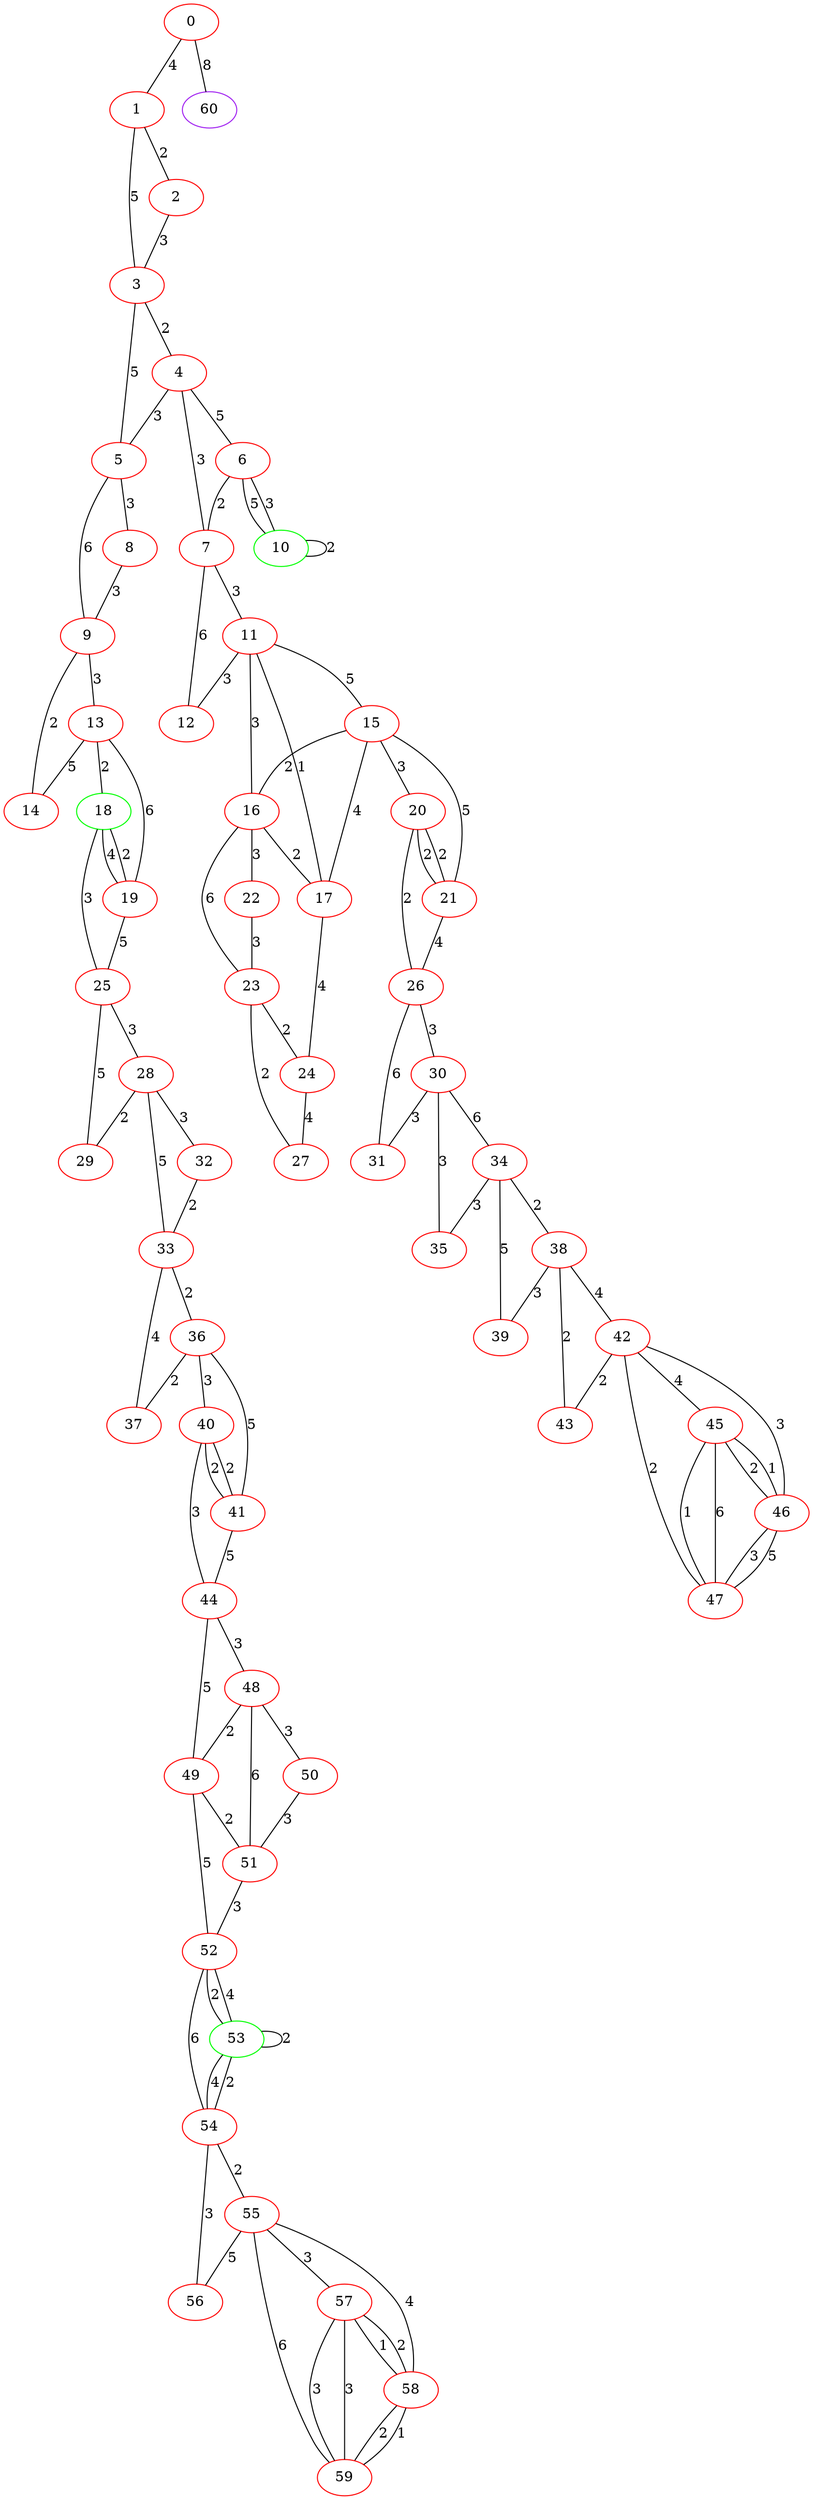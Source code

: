 graph "" {
0 [color=red, weight=1];
1 [color=red, weight=1];
2 [color=red, weight=1];
3 [color=red, weight=1];
4 [color=red, weight=1];
5 [color=red, weight=1];
6 [color=red, weight=1];
7 [color=red, weight=1];
8 [color=red, weight=1];
9 [color=red, weight=1];
10 [color=green, weight=2];
11 [color=red, weight=1];
12 [color=red, weight=1];
13 [color=red, weight=1];
14 [color=red, weight=1];
15 [color=red, weight=1];
16 [color=red, weight=1];
17 [color=red, weight=1];
18 [color=green, weight=2];
19 [color=red, weight=1];
20 [color=red, weight=1];
21 [color=red, weight=1];
22 [color=red, weight=1];
23 [color=red, weight=1];
24 [color=red, weight=1];
25 [color=red, weight=1];
26 [color=red, weight=1];
27 [color=red, weight=1];
28 [color=red, weight=1];
29 [color=red, weight=1];
30 [color=red, weight=1];
31 [color=red, weight=1];
32 [color=red, weight=1];
33 [color=red, weight=1];
34 [color=red, weight=1];
35 [color=red, weight=1];
36 [color=red, weight=1];
37 [color=red, weight=1];
38 [color=red, weight=1];
39 [color=red, weight=1];
40 [color=red, weight=1];
41 [color=red, weight=1];
42 [color=red, weight=1];
43 [color=red, weight=1];
44 [color=red, weight=1];
45 [color=red, weight=1];
46 [color=red, weight=1];
47 [color=red, weight=1];
48 [color=red, weight=1];
49 [color=red, weight=1];
50 [color=red, weight=1];
51 [color=red, weight=1];
52 [color=red, weight=1];
53 [color=green, weight=2];
54 [color=red, weight=1];
55 [color=red, weight=1];
56 [color=red, weight=1];
57 [color=red, weight=1];
58 [color=red, weight=1];
59 [color=red, weight=1];
60 [color=purple, weight=4];
0 -- 1  [key=0, label=4];
0 -- 60  [key=0, label=8];
1 -- 2  [key=0, label=2];
1 -- 3  [key=0, label=5];
2 -- 3  [key=0, label=3];
3 -- 4  [key=0, label=2];
3 -- 5  [key=0, label=5];
4 -- 5  [key=0, label=3];
4 -- 6  [key=0, label=5];
4 -- 7  [key=0, label=3];
5 -- 8  [key=0, label=3];
5 -- 9  [key=0, label=6];
6 -- 10  [key=0, label=5];
6 -- 10  [key=1, label=3];
6 -- 7  [key=0, label=2];
7 -- 11  [key=0, label=3];
7 -- 12  [key=0, label=6];
8 -- 9  [key=0, label=3];
9 -- 14  [key=0, label=2];
9 -- 13  [key=0, label=3];
10 -- 10  [key=0, label=2];
11 -- 16  [key=0, label=3];
11 -- 17  [key=0, label=1];
11 -- 15  [key=0, label=5];
11 -- 12  [key=0, label=3];
13 -- 18  [key=0, label=2];
13 -- 19  [key=0, label=6];
13 -- 14  [key=0, label=5];
15 -- 16  [key=0, label=2];
15 -- 17  [key=0, label=4];
15 -- 20  [key=0, label=3];
15 -- 21  [key=0, label=5];
16 -- 23  [key=0, label=6];
16 -- 17  [key=0, label=2];
16 -- 22  [key=0, label=3];
17 -- 24  [key=0, label=4];
18 -- 25  [key=0, label=3];
18 -- 19  [key=0, label=4];
18 -- 19  [key=1, label=2];
19 -- 25  [key=0, label=5];
20 -- 26  [key=0, label=2];
20 -- 21  [key=0, label=2];
20 -- 21  [key=1, label=2];
21 -- 26  [key=0, label=4];
22 -- 23  [key=0, label=3];
23 -- 24  [key=0, label=2];
23 -- 27  [key=0, label=2];
24 -- 27  [key=0, label=4];
25 -- 28  [key=0, label=3];
25 -- 29  [key=0, label=5];
26 -- 30  [key=0, label=3];
26 -- 31  [key=0, label=6];
28 -- 32  [key=0, label=3];
28 -- 33  [key=0, label=5];
28 -- 29  [key=0, label=2];
30 -- 35  [key=0, label=3];
30 -- 34  [key=0, label=6];
30 -- 31  [key=0, label=3];
32 -- 33  [key=0, label=2];
33 -- 36  [key=0, label=2];
33 -- 37  [key=0, label=4];
34 -- 35  [key=0, label=3];
34 -- 38  [key=0, label=2];
34 -- 39  [key=0, label=5];
36 -- 40  [key=0, label=3];
36 -- 37  [key=0, label=2];
36 -- 41  [key=0, label=5];
38 -- 43  [key=0, label=2];
38 -- 42  [key=0, label=4];
38 -- 39  [key=0, label=3];
40 -- 41  [key=0, label=2];
40 -- 41  [key=1, label=2];
40 -- 44  [key=0, label=3];
41 -- 44  [key=0, label=5];
42 -- 46  [key=0, label=3];
42 -- 43  [key=0, label=2];
42 -- 45  [key=0, label=4];
42 -- 47  [key=0, label=2];
44 -- 48  [key=0, label=3];
44 -- 49  [key=0, label=5];
45 -- 46  [key=0, label=2];
45 -- 46  [key=1, label=1];
45 -- 47  [key=0, label=1];
45 -- 47  [key=1, label=6];
46 -- 47  [key=0, label=3];
46 -- 47  [key=1, label=5];
48 -- 49  [key=0, label=2];
48 -- 50  [key=0, label=3];
48 -- 51  [key=0, label=6];
49 -- 52  [key=0, label=5];
49 -- 51  [key=0, label=2];
50 -- 51  [key=0, label=3];
51 -- 52  [key=0, label=3];
52 -- 53  [key=0, label=2];
52 -- 53  [key=1, label=4];
52 -- 54  [key=0, label=6];
53 -- 53  [key=0, label=2];
53 -- 54  [key=0, label=4];
53 -- 54  [key=1, label=2];
54 -- 56  [key=0, label=3];
54 -- 55  [key=0, label=2];
55 -- 56  [key=0, label=5];
55 -- 57  [key=0, label=3];
55 -- 58  [key=0, label=4];
55 -- 59  [key=0, label=6];
57 -- 58  [key=0, label=1];
57 -- 58  [key=1, label=2];
57 -- 59  [key=0, label=3];
57 -- 59  [key=1, label=3];
58 -- 59  [key=0, label=2];
58 -- 59  [key=1, label=1];
}
